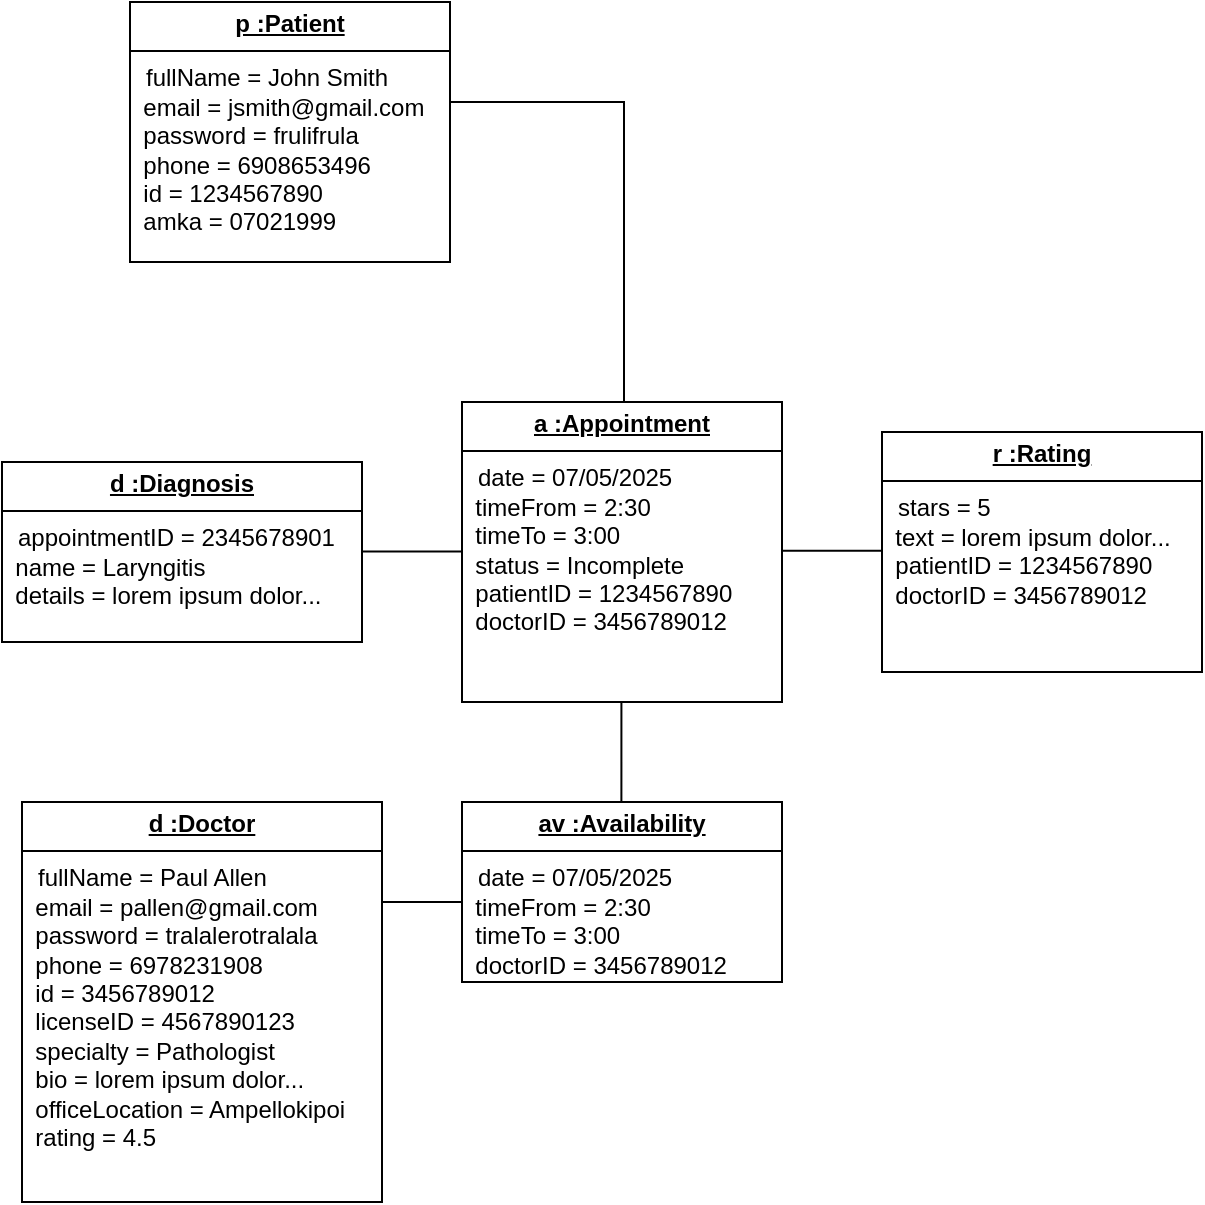 <mxfile version="26.2.12">
  <diagram name="Page-1" id="x0A1mbDkY2SDGxTcD0UK">
    <mxGraphModel dx="1460" dy="792" grid="1" gridSize="10" guides="1" tooltips="1" connect="1" arrows="1" fold="1" page="1" pageScale="1" pageWidth="827" pageHeight="1169" math="0" shadow="0">
      <root>
        <mxCell id="0" />
        <mxCell id="1" parent="0" />
        <mxCell id="PFGPkIYdIVfH-41H_dUm-1" value="&lt;p style=&quot;margin:0px;margin-top:4px;text-align:center;text-decoration:underline;&quot;&gt;&lt;b&gt;p :Patient&lt;/b&gt;&lt;/p&gt;&lt;hr size=&quot;1&quot; style=&quot;border-style:solid;&quot;&gt;&lt;p style=&quot;margin:0px;margin-left:8px;&quot;&gt;fullName = John Smith&lt;/p&gt;&lt;div&gt;&amp;nbsp; email = jsmith@gmail.com&lt;/div&gt;&lt;div&gt;&amp;nbsp; password = frulifrula&lt;/div&gt;&lt;div&gt;&amp;nbsp; phone = 6908653496&lt;/div&gt;&lt;div&gt;&amp;nbsp; id = 1234567890&lt;/div&gt;&lt;div&gt;&amp;nbsp; amka = 07021999&lt;/div&gt;&lt;div&gt;&lt;br&gt;&lt;/div&gt;&lt;div&gt;&lt;br&gt;&lt;/div&gt;" style="verticalAlign=top;align=left;overflow=fill;html=1;whiteSpace=wrap;" parent="1" vertex="1">
          <mxGeometry x="334" y="70" width="160" height="130" as="geometry" />
        </mxCell>
        <mxCell id="PFGPkIYdIVfH-41H_dUm-8" value="" style="endArrow=none;html=1;edgeStyle=orthogonalEdgeStyle;rounded=0;" parent="1" edge="1">
          <mxGeometry relative="1" as="geometry">
            <mxPoint x="581" y="270" as="sourcePoint" />
            <mxPoint x="494" y="120" as="targetPoint" />
            <Array as="points">
              <mxPoint x="581" y="270" />
              <mxPoint x="581" y="120" />
            </Array>
          </mxGeometry>
        </mxCell>
        <mxCell id="PFGPkIYdIVfH-41H_dUm-12" value="&lt;p style=&quot;margin:0px;margin-top:4px;text-align:center;text-decoration:underline;&quot;&gt;&lt;b&gt;a :Appointment&lt;/b&gt;&lt;/p&gt;&lt;hr size=&quot;1&quot; style=&quot;border-style:solid;&quot;&gt;&lt;p style=&quot;margin:0px;margin-left:8px;&quot;&gt;date = 07/05/2025&lt;/p&gt;&lt;div&gt;&amp;nbsp; timeFrom = 2:30&lt;/div&gt;&lt;div&gt;&amp;nbsp; timeTo = 3:00&lt;/div&gt;&lt;div&gt;&amp;nbsp; status = Incomplete&lt;/div&gt;&lt;div&gt;&amp;nbsp; patientID = 1234567890&lt;/div&gt;&lt;div&gt;&amp;nbsp; doctorID = 3456789012&lt;/div&gt;" style="verticalAlign=top;align=left;overflow=fill;html=1;whiteSpace=wrap;" parent="1" vertex="1">
          <mxGeometry x="500" y="270" width="160" height="150" as="geometry" />
        </mxCell>
        <mxCell id="PFGPkIYdIVfH-41H_dUm-13" value="&lt;p style=&quot;margin:0px;margin-top:4px;text-align:center;text-decoration:underline;&quot;&gt;&lt;b&gt;d :Doctor&lt;/b&gt;&lt;/p&gt;&lt;hr size=&quot;1&quot; style=&quot;border-style:solid;&quot;&gt;&lt;p style=&quot;margin: 0px 0px 0px 8px;&quot;&gt;fullName = Paul Allen&lt;/p&gt;&lt;div&gt;&amp;nbsp; email = pallen@gmail.com&lt;/div&gt;&lt;div&gt;&amp;nbsp; password = tralalerotralala&lt;/div&gt;&lt;div&gt;&amp;nbsp; phone = 6978231908&lt;/div&gt;&lt;div&gt;&amp;nbsp; id = 3456789012&lt;/div&gt;&lt;div&gt;&lt;span style=&quot;background-color: transparent; color: light-dark(rgb(0, 0, 0), rgb(255, 255, 255));&quot;&gt;&amp;nbsp; licenseID = 4567890123&lt;/span&gt;&lt;/div&gt;&lt;div&gt;&amp;nbsp; specialty = Pathologist&lt;/div&gt;&lt;div&gt;&amp;nbsp; bio = lorem ipsum dolor...&lt;/div&gt;&lt;div&gt;&amp;nbsp; officeLocation = Ampellokipoi&lt;/div&gt;&lt;div&gt;&amp;nbsp; rating = 4.5&lt;/div&gt;" style="verticalAlign=top;align=left;overflow=fill;html=1;whiteSpace=wrap;" parent="1" vertex="1">
          <mxGeometry x="280" y="470" width="180" height="200" as="geometry" />
        </mxCell>
        <mxCell id="PFGPkIYdIVfH-41H_dUm-14" value="&lt;p style=&quot;margin:0px;margin-top:4px;text-align:center;text-decoration:underline;&quot;&gt;&lt;b&gt;d :Diagnosis&lt;/b&gt;&lt;/p&gt;&lt;hr size=&quot;1&quot; style=&quot;border-style:solid;&quot;&gt;&lt;p style=&quot;margin:0px;margin-left:8px;&quot;&gt;appointmentID = 2345678901&lt;/p&gt;&lt;div&gt;&amp;nbsp; name = Laryngitis&lt;/div&gt;&lt;div&gt;&amp;nbsp; details = lorem ipsum dolor...&lt;/div&gt;" style="verticalAlign=top;align=left;overflow=fill;html=1;whiteSpace=wrap;" parent="1" vertex="1">
          <mxGeometry x="270" y="300" width="180" height="90" as="geometry" />
        </mxCell>
        <mxCell id="PFGPkIYdIVfH-41H_dUm-15" value="&lt;p style=&quot;margin:0px;margin-top:4px;text-align:center;text-decoration:underline;&quot;&gt;&lt;b&gt;av :Availability&lt;/b&gt;&lt;/p&gt;&lt;hr size=&quot;1&quot; style=&quot;border-style:solid;&quot;&gt;&lt;p style=&quot;margin:0px;margin-left:8px;&quot;&gt;date = 07/05/2025&lt;/p&gt;&lt;div&gt;&amp;nbsp; timeFrom = 2:30&lt;/div&gt;&lt;div&gt;&amp;nbsp; timeTo = 3:00&lt;/div&gt;&lt;div&gt;&amp;nbsp; doctorID = 3456789012&lt;/div&gt;" style="verticalAlign=top;align=left;overflow=fill;html=1;whiteSpace=wrap;" parent="1" vertex="1">
          <mxGeometry x="500" y="470" width="160" height="90" as="geometry" />
        </mxCell>
        <mxCell id="PFGPkIYdIVfH-41H_dUm-17" value="&lt;p style=&quot;margin:0px;margin-top:4px;text-align:center;text-decoration:underline;&quot;&gt;&lt;b&gt;r :Rating&lt;/b&gt;&lt;/p&gt;&lt;hr size=&quot;1&quot; style=&quot;border-style:solid;&quot;&gt;&lt;p style=&quot;margin:0px;margin-left:8px;&quot;&gt;stars = 5&lt;/p&gt;&lt;div&gt;&amp;nbsp; text = lorem ipsum dolor...&lt;/div&gt;&lt;div&gt;&amp;nbsp; patientID = 1234567890&lt;/div&gt;&lt;div&gt;&amp;nbsp; doctorID = 3456789012&lt;/div&gt;" style="verticalAlign=top;align=left;overflow=fill;html=1;whiteSpace=wrap;" parent="1" vertex="1">
          <mxGeometry x="710" y="285" width="160" height="120" as="geometry" />
        </mxCell>
        <mxCell id="PFGPkIYdIVfH-41H_dUm-18" value="" style="endArrow=none;html=1;edgeStyle=orthogonalEdgeStyle;rounded=0;" parent="1" edge="1">
          <mxGeometry relative="1" as="geometry">
            <mxPoint x="460" y="520" as="sourcePoint" />
            <mxPoint x="500" y="520" as="targetPoint" />
            <Array as="points">
              <mxPoint x="460" y="520" />
              <mxPoint x="460" y="520" />
            </Array>
          </mxGeometry>
        </mxCell>
        <mxCell id="PFGPkIYdIVfH-41H_dUm-27" value="" style="endArrow=none;html=1;edgeStyle=orthogonalEdgeStyle;rounded=0;" parent="1" edge="1">
          <mxGeometry relative="1" as="geometry">
            <mxPoint x="450" y="344.72" as="sourcePoint" />
            <mxPoint x="500" y="344.72" as="targetPoint" />
            <Array as="points">
              <mxPoint x="469.72" y="344.72" />
              <mxPoint x="469.72" y="344.72" />
            </Array>
          </mxGeometry>
        </mxCell>
        <mxCell id="PFGPkIYdIVfH-41H_dUm-29" value="" style="endArrow=none;html=1;edgeStyle=orthogonalEdgeStyle;rounded=0;" parent="1" edge="1">
          <mxGeometry relative="1" as="geometry">
            <mxPoint x="660" y="344.41" as="sourcePoint" />
            <mxPoint x="710" y="344.41" as="targetPoint" />
            <Array as="points" />
          </mxGeometry>
        </mxCell>
        <mxCell id="PFGPkIYdIVfH-41H_dUm-30" value="" style="endArrow=none;html=1;edgeStyle=orthogonalEdgeStyle;rounded=0;" parent="1" edge="1">
          <mxGeometry relative="1" as="geometry">
            <mxPoint x="579.71" y="420" as="sourcePoint" />
            <mxPoint x="579.71" y="450" as="targetPoint" />
            <Array as="points">
              <mxPoint x="579.71" y="470" />
              <mxPoint x="579.71" y="470" />
            </Array>
          </mxGeometry>
        </mxCell>
      </root>
    </mxGraphModel>
  </diagram>
</mxfile>
